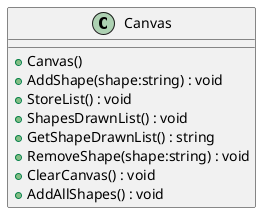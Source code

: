 @startuml
class Canvas {
    + Canvas()
    + AddShape(shape:string) : void
    + StoreList() : void
    + ShapesDrawnList() : void
    + GetShapeDrawnList() : string
    + RemoveShape(shape:string) : void
    + ClearCanvas() : void
    + AddAllShapes() : void
}
@enduml

